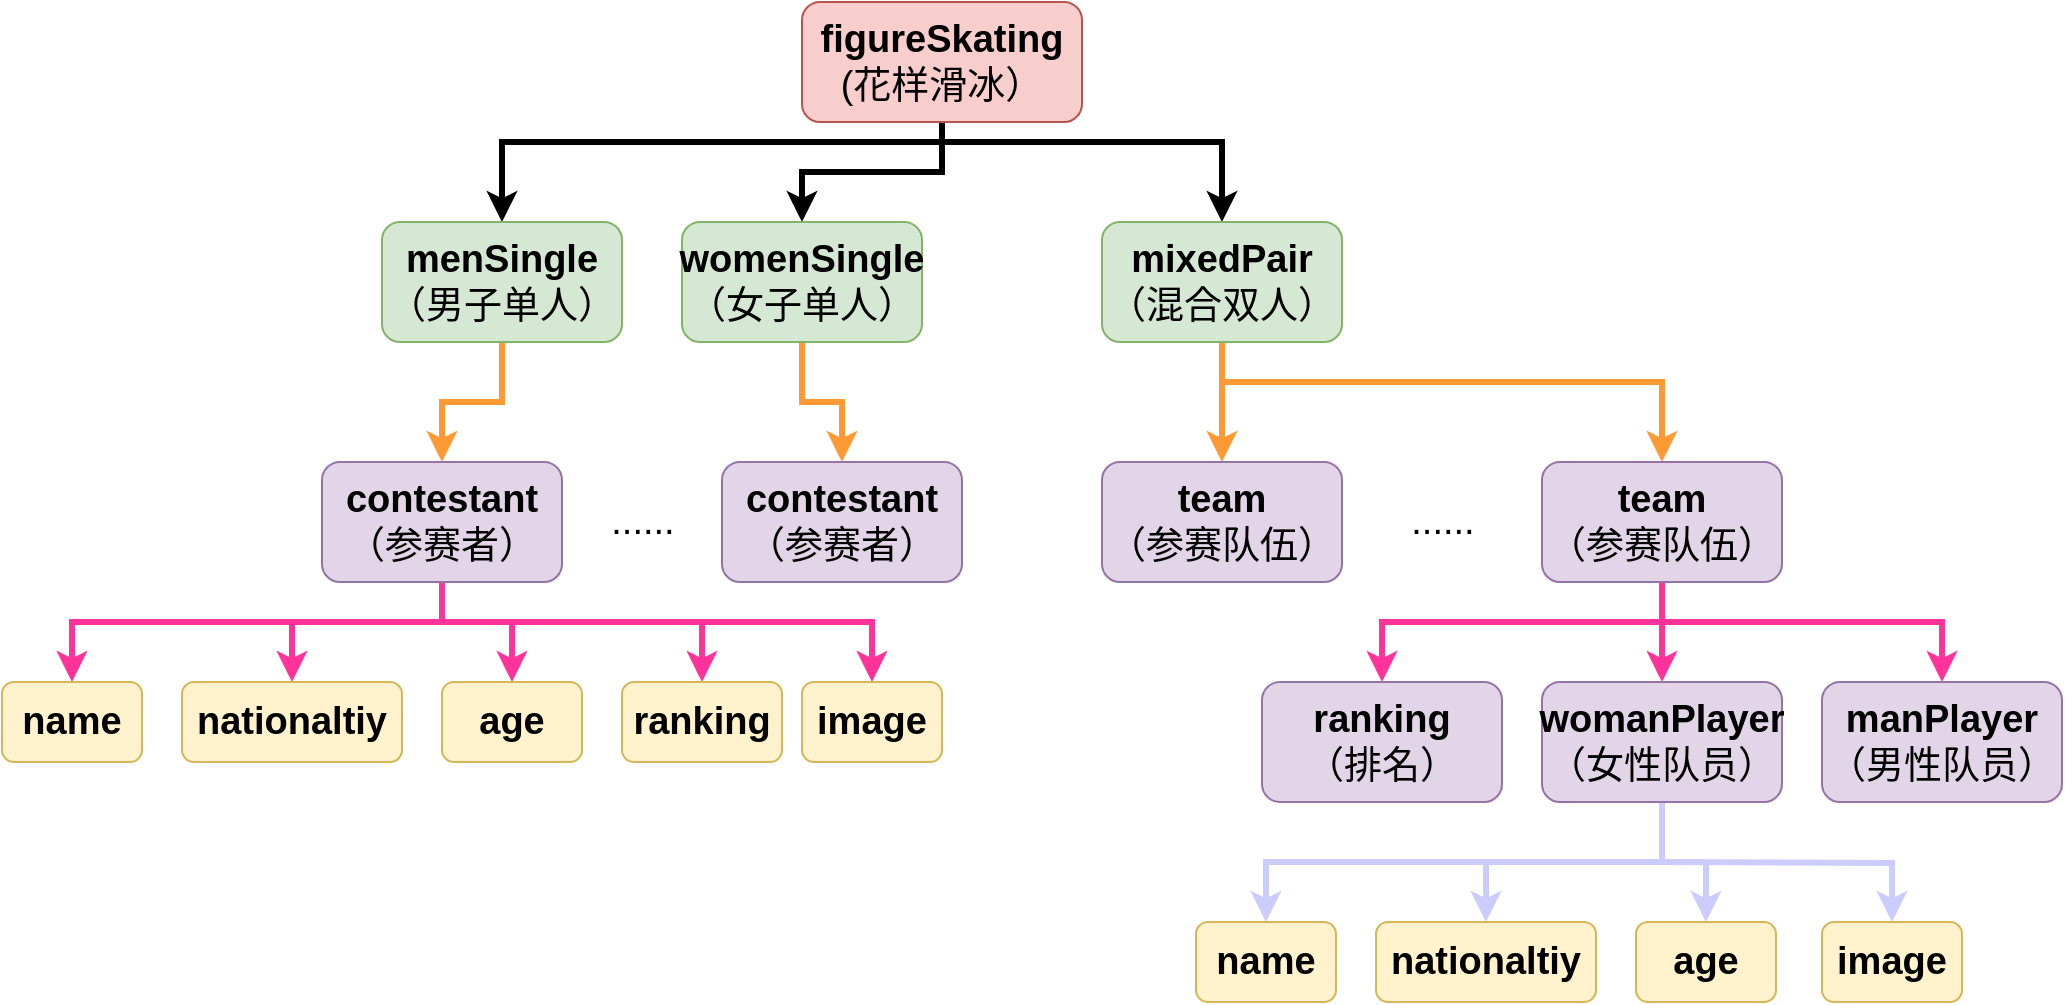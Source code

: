 <mxfile version="16.5.6" type="device"><diagram id="7HkHGEfobEiQsyS1sd9R" name="Page-1"><mxGraphModel dx="2075" dy="699" grid="1" gridSize="10" guides="1" tooltips="1" connect="1" arrows="1" fold="1" page="1" pageScale="1" pageWidth="827" pageHeight="1169" math="0" shadow="0"><root><mxCell id="0"/><mxCell id="1" parent="0"/><mxCell id="tnP5XBbTCI5YXhV4SfGS-5" style="edgeStyle=orthogonalEdgeStyle;rounded=0;orthogonalLoop=1;jettySize=auto;html=1;entryX=0.5;entryY=0;entryDx=0;entryDy=0;fontSize=19;strokeWidth=3;" edge="1" parent="1" source="tnP5XBbTCI5YXhV4SfGS-1" target="tnP5XBbTCI5YXhV4SfGS-2"><mxGeometry relative="1" as="geometry"><Array as="points"><mxPoint x="230" y="140"/><mxPoint x="10" y="140"/></Array></mxGeometry></mxCell><mxCell id="tnP5XBbTCI5YXhV4SfGS-6" style="edgeStyle=orthogonalEdgeStyle;rounded=0;orthogonalLoop=1;jettySize=auto;html=1;entryX=0.5;entryY=0;entryDx=0;entryDy=0;fontSize=19;strokeWidth=3;" edge="1" parent="1" source="tnP5XBbTCI5YXhV4SfGS-1" target="tnP5XBbTCI5YXhV4SfGS-3"><mxGeometry relative="1" as="geometry"/></mxCell><mxCell id="tnP5XBbTCI5YXhV4SfGS-7" style="edgeStyle=orthogonalEdgeStyle;rounded=0;orthogonalLoop=1;jettySize=auto;html=1;fontSize=19;strokeWidth=3;" edge="1" parent="1" source="tnP5XBbTCI5YXhV4SfGS-1" target="tnP5XBbTCI5YXhV4SfGS-4"><mxGeometry relative="1" as="geometry"><Array as="points"><mxPoint x="230" y="140"/><mxPoint x="370" y="140"/></Array></mxGeometry></mxCell><mxCell id="tnP5XBbTCI5YXhV4SfGS-1" value="&lt;font style=&quot;font-size: 19px&quot;&gt;&lt;b&gt;figureSkating&lt;br&gt;&lt;/b&gt;(花样滑冰）&lt;/font&gt;&lt;span style=&quot;position: relative ; height: 0px ; display: inline ; padding: 0px ; margin: 0px ; width: 0px ; border: none ; outline: none ; background: none ; white-space: nowrap&quot;&gt;&lt;span style=&quot;position: absolute ; height: 0px ; display: inline ; padding: 0px ; margin: 0px ; width: 0px ; border: none ; outline: none ; background: none ; white-space: nowrap&quot;&gt;&lt;/span&gt;&lt;/span&gt;" style="rounded=1;whiteSpace=wrap;html=1;fillColor=#f8cecc;strokeColor=#b85450;" vertex="1" parent="1"><mxGeometry x="160" y="70" width="140" height="60" as="geometry"/></mxCell><mxCell id="tnP5XBbTCI5YXhV4SfGS-12" style="edgeStyle=orthogonalEdgeStyle;rounded=0;orthogonalLoop=1;jettySize=auto;html=1;fontSize=19;strokeColor=#FF9933;strokeWidth=3;" edge="1" parent="1" source="tnP5XBbTCI5YXhV4SfGS-2" target="tnP5XBbTCI5YXhV4SfGS-9"><mxGeometry relative="1" as="geometry"/></mxCell><mxCell id="tnP5XBbTCI5YXhV4SfGS-2" value="&lt;b&gt;menSingle&lt;/b&gt;&lt;br&gt;（男子单人）" style="rounded=1;whiteSpace=wrap;html=1;fontSize=19;fillColor=#d5e8d4;strokeColor=#82b366;" vertex="1" parent="1"><mxGeometry x="-50" y="180" width="120" height="60" as="geometry"/></mxCell><mxCell id="tnP5XBbTCI5YXhV4SfGS-14" style="edgeStyle=orthogonalEdgeStyle;rounded=0;orthogonalLoop=1;jettySize=auto;html=1;entryX=0.5;entryY=0;entryDx=0;entryDy=0;fontSize=19;strokeColor=#FF9933;strokeWidth=3;" edge="1" parent="1" source="tnP5XBbTCI5YXhV4SfGS-3" target="tnP5XBbTCI5YXhV4SfGS-11"><mxGeometry relative="1" as="geometry"/></mxCell><mxCell id="tnP5XBbTCI5YXhV4SfGS-3" value="&lt;b&gt;womenSingle&lt;/b&gt;&lt;br&gt;（女子单人）" style="rounded=1;whiteSpace=wrap;html=1;fontSize=19;fillColor=#d5e8d4;strokeColor=#82b366;" vertex="1" parent="1"><mxGeometry x="100" y="180" width="120" height="60" as="geometry"/></mxCell><mxCell id="tnP5XBbTCI5YXhV4SfGS-16" style="edgeStyle=orthogonalEdgeStyle;rounded=0;orthogonalLoop=1;jettySize=auto;html=1;entryX=0.5;entryY=0;entryDx=0;entryDy=0;fontSize=19;strokeColor=#FF9933;strokeWidth=3;" edge="1" parent="1" source="tnP5XBbTCI5YXhV4SfGS-4" target="tnP5XBbTCI5YXhV4SfGS-15"><mxGeometry relative="1" as="geometry"/></mxCell><mxCell id="tnP5XBbTCI5YXhV4SfGS-18" style="edgeStyle=orthogonalEdgeStyle;rounded=0;orthogonalLoop=1;jettySize=auto;html=1;entryX=0.5;entryY=0;entryDx=0;entryDy=0;fontSize=19;strokeColor=#FF9933;strokeWidth=3;" edge="1" parent="1" source="tnP5XBbTCI5YXhV4SfGS-4" target="tnP5XBbTCI5YXhV4SfGS-17"><mxGeometry relative="1" as="geometry"><Array as="points"><mxPoint x="370" y="260"/><mxPoint x="590" y="260"/></Array></mxGeometry></mxCell><mxCell id="tnP5XBbTCI5YXhV4SfGS-4" value="&lt;b&gt;mixedPair&lt;/b&gt;&lt;br&gt;（混合双人）" style="rounded=1;whiteSpace=wrap;html=1;fontSize=19;fillColor=#d5e8d4;strokeColor=#82b366;" vertex="1" parent="1"><mxGeometry x="310" y="180" width="120" height="60" as="geometry"/></mxCell><mxCell id="tnP5XBbTCI5YXhV4SfGS-27" style="edgeStyle=orthogonalEdgeStyle;rounded=0;orthogonalLoop=1;jettySize=auto;html=1;fontSize=19;strokeColor=#FF3399;strokeWidth=3;" edge="1" parent="1" source="tnP5XBbTCI5YXhV4SfGS-9" target="tnP5XBbTCI5YXhV4SfGS-21"><mxGeometry relative="1" as="geometry"><Array as="points"><mxPoint x="-20" y="380"/><mxPoint x="-205" y="380"/></Array></mxGeometry></mxCell><mxCell id="tnP5XBbTCI5YXhV4SfGS-29" style="edgeStyle=orthogonalEdgeStyle;rounded=0;orthogonalLoop=1;jettySize=auto;html=1;entryX=0.5;entryY=0;entryDx=0;entryDy=0;fontSize=19;strokeColor=#FF3399;strokeWidth=3;" edge="1" parent="1" source="tnP5XBbTCI5YXhV4SfGS-9" target="tnP5XBbTCI5YXhV4SfGS-22"><mxGeometry relative="1" as="geometry"><Array as="points"><mxPoint x="-20" y="380"/><mxPoint x="-95" y="380"/></Array></mxGeometry></mxCell><mxCell id="tnP5XBbTCI5YXhV4SfGS-30" style="edgeStyle=orthogonalEdgeStyle;rounded=0;orthogonalLoop=1;jettySize=auto;html=1;entryX=0.5;entryY=0;entryDx=0;entryDy=0;fontSize=19;strokeColor=#FF3399;strokeWidth=3;" edge="1" parent="1" source="tnP5XBbTCI5YXhV4SfGS-9" target="tnP5XBbTCI5YXhV4SfGS-23"><mxGeometry relative="1" as="geometry"><Array as="points"><mxPoint x="-20" y="380"/><mxPoint x="15" y="380"/></Array></mxGeometry></mxCell><mxCell id="tnP5XBbTCI5YXhV4SfGS-31" style="edgeStyle=orthogonalEdgeStyle;rounded=0;orthogonalLoop=1;jettySize=auto;html=1;fontSize=19;strokeColor=#FF3399;strokeWidth=3;" edge="1" parent="1" source="tnP5XBbTCI5YXhV4SfGS-9" target="tnP5XBbTCI5YXhV4SfGS-24"><mxGeometry relative="1" as="geometry"><Array as="points"><mxPoint x="-20" y="380"/><mxPoint x="110" y="380"/></Array></mxGeometry></mxCell><mxCell id="tnP5XBbTCI5YXhV4SfGS-32" style="edgeStyle=orthogonalEdgeStyle;rounded=0;orthogonalLoop=1;jettySize=auto;html=1;fontSize=19;strokeColor=#FF3399;strokeWidth=3;" edge="1" parent="1" source="tnP5XBbTCI5YXhV4SfGS-9" target="tnP5XBbTCI5YXhV4SfGS-25"><mxGeometry relative="1" as="geometry"><Array as="points"><mxPoint x="-20" y="380"/><mxPoint x="195" y="380"/></Array></mxGeometry></mxCell><mxCell id="tnP5XBbTCI5YXhV4SfGS-9" value="&lt;b&gt;contestant&lt;/b&gt;&lt;br&gt;（参赛者）" style="rounded=1;whiteSpace=wrap;html=1;fontSize=19;fillColor=#e1d5e7;strokeColor=#9673a6;" vertex="1" parent="1"><mxGeometry x="-80" y="300" width="120" height="60" as="geometry"/></mxCell><mxCell id="tnP5XBbTCI5YXhV4SfGS-11" value="&lt;b&gt;contestant&lt;/b&gt;&lt;br&gt;（参赛者）" style="rounded=1;whiteSpace=wrap;html=1;fontSize=19;fillColor=#e1d5e7;strokeColor=#9673a6;" vertex="1" parent="1"><mxGeometry x="120" y="300" width="120" height="60" as="geometry"/></mxCell><mxCell id="tnP5XBbTCI5YXhV4SfGS-15" value="&lt;b&gt;team&lt;/b&gt;&lt;br&gt;（参赛队伍）" style="rounded=1;whiteSpace=wrap;html=1;fontSize=19;fillColor=#e1d5e7;strokeColor=#9673a6;" vertex="1" parent="1"><mxGeometry x="310" y="300" width="120" height="60" as="geometry"/></mxCell><mxCell id="tnP5XBbTCI5YXhV4SfGS-38" style="edgeStyle=orthogonalEdgeStyle;rounded=0;orthogonalLoop=1;jettySize=auto;html=1;entryX=0.5;entryY=0;entryDx=0;entryDy=0;fontSize=19;strokeColor=#FF3399;strokeWidth=3;" edge="1" parent="1" source="tnP5XBbTCI5YXhV4SfGS-17" target="tnP5XBbTCI5YXhV4SfGS-34"><mxGeometry relative="1" as="geometry"><Array as="points"><mxPoint x="590" y="380"/><mxPoint x="450" y="380"/></Array></mxGeometry></mxCell><mxCell id="tnP5XBbTCI5YXhV4SfGS-39" style="edgeStyle=orthogonalEdgeStyle;rounded=0;orthogonalLoop=1;jettySize=auto;html=1;entryX=0.5;entryY=0;entryDx=0;entryDy=0;fontSize=19;strokeColor=#FF3399;strokeWidth=3;" edge="1" parent="1" source="tnP5XBbTCI5YXhV4SfGS-17" target="tnP5XBbTCI5YXhV4SfGS-36"><mxGeometry relative="1" as="geometry"/></mxCell><mxCell id="tnP5XBbTCI5YXhV4SfGS-40" style="edgeStyle=orthogonalEdgeStyle;rounded=0;orthogonalLoop=1;jettySize=auto;html=1;fontSize=19;strokeColor=#FF3399;strokeWidth=3;" edge="1" parent="1" source="tnP5XBbTCI5YXhV4SfGS-17" target="tnP5XBbTCI5YXhV4SfGS-37"><mxGeometry relative="1" as="geometry"><Array as="points"><mxPoint x="590" y="380"/><mxPoint x="730" y="380"/></Array></mxGeometry></mxCell><mxCell id="tnP5XBbTCI5YXhV4SfGS-17" value="&lt;b&gt;team&lt;/b&gt;&lt;br&gt;（参赛队伍）" style="rounded=1;whiteSpace=wrap;html=1;fontSize=19;fillColor=#e1d5e7;strokeColor=#9673a6;" vertex="1" parent="1"><mxGeometry x="530" y="300" width="120" height="60" as="geometry"/></mxCell><mxCell id="tnP5XBbTCI5YXhV4SfGS-19" value="......" style="text;html=1;align=center;verticalAlign=middle;resizable=0;points=[];autosize=1;strokeColor=none;fillColor=none;fontSize=19;" vertex="1" parent="1"><mxGeometry x="455" y="315" width="50" height="30" as="geometry"/></mxCell><mxCell id="tnP5XBbTCI5YXhV4SfGS-20" value="......" style="text;html=1;align=center;verticalAlign=middle;resizable=0;points=[];autosize=1;strokeColor=none;fillColor=none;fontSize=19;" vertex="1" parent="1"><mxGeometry x="55" y="315" width="50" height="30" as="geometry"/></mxCell><mxCell id="tnP5XBbTCI5YXhV4SfGS-21" value="&lt;b&gt;name&lt;/b&gt;" style="rounded=1;whiteSpace=wrap;html=1;fontSize=19;fillColor=#fff2cc;strokeColor=#d6b656;" vertex="1" parent="1"><mxGeometry x="-240" y="410" width="70" height="40" as="geometry"/></mxCell><mxCell id="tnP5XBbTCI5YXhV4SfGS-22" value="&lt;b&gt;nationaltiy&lt;br&gt;&lt;/b&gt;" style="rounded=1;whiteSpace=wrap;html=1;fontSize=19;fillColor=#fff2cc;strokeColor=#d6b656;" vertex="1" parent="1"><mxGeometry x="-150" y="410" width="110" height="40" as="geometry"/></mxCell><mxCell id="tnP5XBbTCI5YXhV4SfGS-23" value="&lt;b&gt;age&lt;/b&gt;" style="rounded=1;whiteSpace=wrap;html=1;fontSize=19;fillColor=#fff2cc;strokeColor=#d6b656;" vertex="1" parent="1"><mxGeometry x="-20" y="410" width="70" height="40" as="geometry"/></mxCell><mxCell id="tnP5XBbTCI5YXhV4SfGS-24" value="&lt;b&gt;ranking&lt;/b&gt;" style="rounded=1;whiteSpace=wrap;html=1;fontSize=19;fillColor=#fff2cc;strokeColor=#d6b656;" vertex="1" parent="1"><mxGeometry x="70" y="410" width="80" height="40" as="geometry"/></mxCell><mxCell id="tnP5XBbTCI5YXhV4SfGS-25" value="&lt;b&gt;image&lt;/b&gt;" style="rounded=1;whiteSpace=wrap;html=1;fontSize=19;fillColor=#fff2cc;strokeColor=#d6b656;" vertex="1" parent="1"><mxGeometry x="160" y="410" width="70" height="40" as="geometry"/></mxCell><mxCell id="tnP5XBbTCI5YXhV4SfGS-34" value="&lt;b&gt;ranking&lt;/b&gt;&lt;br&gt;（排名）" style="rounded=1;whiteSpace=wrap;html=1;fontSize=19;fillColor=#e1d5e7;strokeColor=#9673a6;" vertex="1" parent="1"><mxGeometry x="390" y="410" width="120" height="60" as="geometry"/></mxCell><mxCell id="tnP5XBbTCI5YXhV4SfGS-46" style="edgeStyle=orthogonalEdgeStyle;rounded=0;orthogonalLoop=1;jettySize=auto;html=1;entryX=0.5;entryY=0;entryDx=0;entryDy=0;fontSize=19;strokeColor=#CCCCFF;strokeWidth=3;" edge="1" parent="1" source="tnP5XBbTCI5YXhV4SfGS-36" target="tnP5XBbTCI5YXhV4SfGS-41"><mxGeometry relative="1" as="geometry"><Array as="points"><mxPoint x="590" y="500"/><mxPoint x="392" y="500"/></Array></mxGeometry></mxCell><mxCell id="tnP5XBbTCI5YXhV4SfGS-47" style="edgeStyle=orthogonalEdgeStyle;rounded=0;orthogonalLoop=1;jettySize=auto;html=1;entryX=0.5;entryY=0;entryDx=0;entryDy=0;fontSize=19;strokeColor=#CCCCFF;strokeWidth=3;" edge="1" parent="1" source="tnP5XBbTCI5YXhV4SfGS-36" target="tnP5XBbTCI5YXhV4SfGS-42"><mxGeometry relative="1" as="geometry"/></mxCell><mxCell id="tnP5XBbTCI5YXhV4SfGS-48" style="edgeStyle=orthogonalEdgeStyle;rounded=0;orthogonalLoop=1;jettySize=auto;html=1;entryX=0.5;entryY=0;entryDx=0;entryDy=0;fontSize=19;strokeColor=#CCCCFF;strokeWidth=3;" edge="1" parent="1" source="tnP5XBbTCI5YXhV4SfGS-36" target="tnP5XBbTCI5YXhV4SfGS-43"><mxGeometry relative="1" as="geometry"/></mxCell><mxCell id="tnP5XBbTCI5YXhV4SfGS-49" style="edgeStyle=orthogonalEdgeStyle;rounded=0;orthogonalLoop=1;jettySize=auto;html=1;fontSize=19;strokeColor=#CCCCFF;strokeWidth=3;" edge="1" parent="1" target="tnP5XBbTCI5YXhV4SfGS-45"><mxGeometry relative="1" as="geometry"><mxPoint x="590" y="500" as="sourcePoint"/></mxGeometry></mxCell><mxCell id="tnP5XBbTCI5YXhV4SfGS-36" value="&lt;b&gt;womanPlayer&lt;/b&gt;&lt;br&gt;（女性队员）" style="rounded=1;whiteSpace=wrap;html=1;fontSize=19;fillColor=#e1d5e7;strokeColor=#9673a6;" vertex="1" parent="1"><mxGeometry x="530" y="410" width="120" height="60" as="geometry"/></mxCell><mxCell id="tnP5XBbTCI5YXhV4SfGS-37" value="&lt;b&gt;manPlayer&lt;/b&gt;&lt;br&gt;（男性队员）" style="rounded=1;whiteSpace=wrap;html=1;fontSize=19;fillColor=#e1d5e7;strokeColor=#9673a6;" vertex="1" parent="1"><mxGeometry x="670" y="410" width="120" height="60" as="geometry"/></mxCell><mxCell id="tnP5XBbTCI5YXhV4SfGS-41" value="&lt;b&gt;name&lt;/b&gt;" style="rounded=1;whiteSpace=wrap;html=1;fontSize=19;fillColor=#fff2cc;strokeColor=#d6b656;" vertex="1" parent="1"><mxGeometry x="357" y="530" width="70" height="40" as="geometry"/></mxCell><mxCell id="tnP5XBbTCI5YXhV4SfGS-42" value="&lt;b&gt;nationaltiy&lt;br&gt;&lt;/b&gt;" style="rounded=1;whiteSpace=wrap;html=1;fontSize=19;fillColor=#fff2cc;strokeColor=#d6b656;" vertex="1" parent="1"><mxGeometry x="447" y="530" width="110" height="40" as="geometry"/></mxCell><mxCell id="tnP5XBbTCI5YXhV4SfGS-43" value="&lt;b&gt;age&lt;/b&gt;" style="rounded=1;whiteSpace=wrap;html=1;fontSize=19;fillColor=#fff2cc;strokeColor=#d6b656;" vertex="1" parent="1"><mxGeometry x="577" y="530" width="70" height="40" as="geometry"/></mxCell><mxCell id="tnP5XBbTCI5YXhV4SfGS-45" value="&lt;b&gt;image&lt;/b&gt;" style="rounded=1;whiteSpace=wrap;html=1;fontSize=19;fillColor=#fff2cc;strokeColor=#d6b656;" vertex="1" parent="1"><mxGeometry x="670" y="530" width="70" height="40" as="geometry"/></mxCell></root></mxGraphModel></diagram></mxfile>
